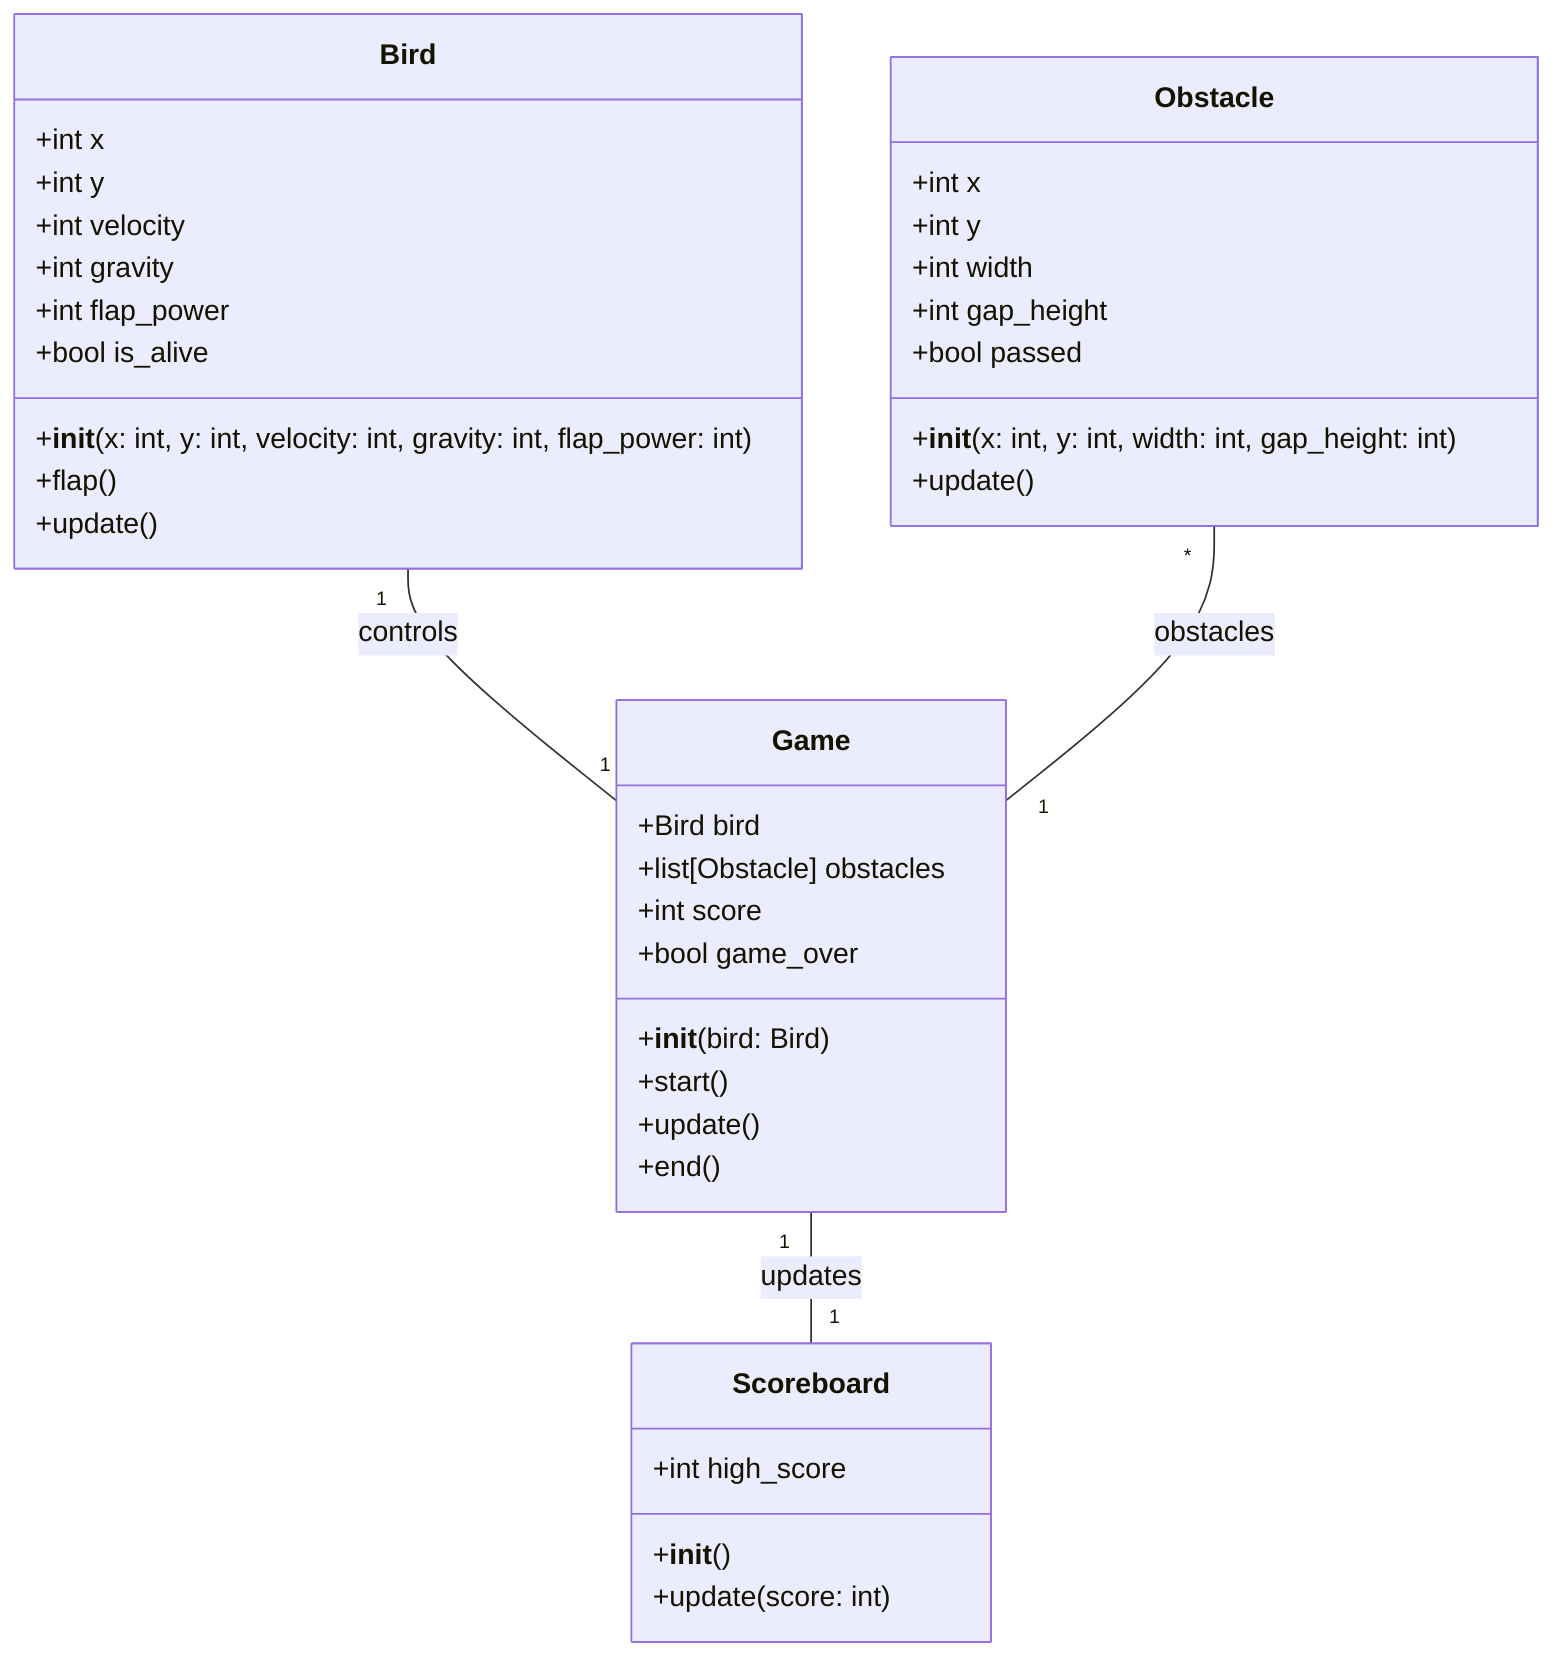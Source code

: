classDiagram
    class Bird{
        +int x
        +int y
        +int velocity
        +int gravity
        +int flap_power
        +bool is_alive
        +__init__(x: int, y: int, velocity: int, gravity: int, flap_power: int)
        +flap()
        +update()
    }
    class Obstacle{
        +int x
        +int y
        +int width
        +int gap_height
        +bool passed
        +__init__(x: int, y: int, width: int, gap_height: int)
        +update()
    }
    class Game{
        +Bird bird
        +list[Obstacle] obstacles
        +int score
        +bool game_over
        +__init__(bird: Bird)
        +start()
        +update()
        +end()
    }
    class Scoreboard{
        +int high_score
        +__init__()
        +update(score: int)
    }
    Bird "1" -- "1" Game: controls
    Obstacle "*" -- "1" Game: obstacles
    Game "1" -- "1" Scoreboard: updates